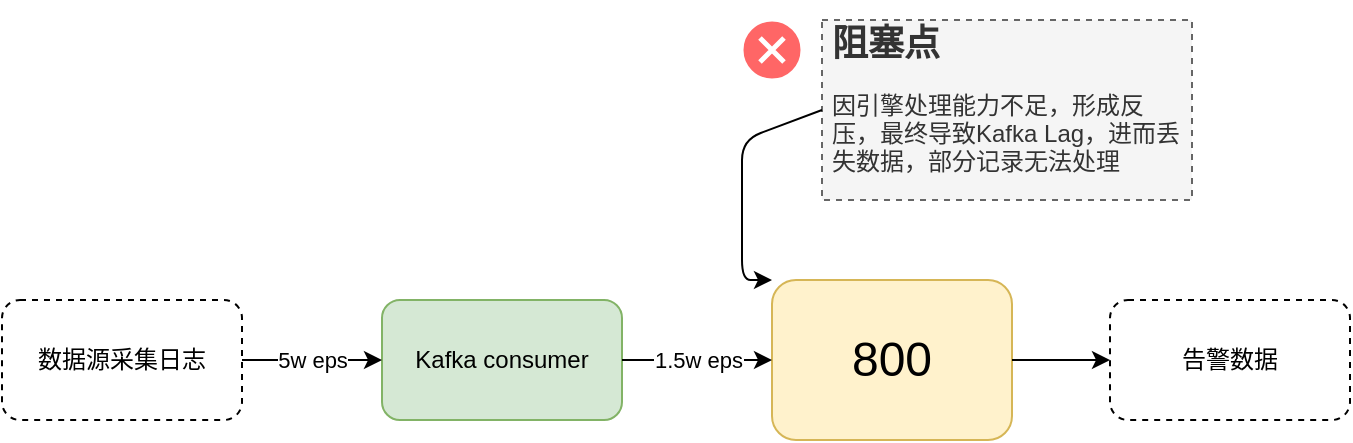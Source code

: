 <mxfile version="14.2.4" type="github">
  <diagram id="OhF-d4IrDkloM0CWmTXY" name="Page-1">
    <mxGraphModel dx="1674" dy="561" grid="1" gridSize="10" guides="1" tooltips="1" connect="1" arrows="1" fold="1" page="1" pageScale="1" pageWidth="827" pageHeight="1169" math="0" shadow="0">
      <root>
        <mxCell id="0" />
        <mxCell id="1" parent="0" />
        <mxCell id="eOvEeG8slfokaM3ithfl-1" value="Kafka consumer" style="rounded=1;whiteSpace=wrap;html=1;fillColor=#d5e8d4;strokeColor=#82b366;" vertex="1" parent="1">
          <mxGeometry x="50" y="190" width="120" height="60" as="geometry" />
        </mxCell>
        <mxCell id="eOvEeG8slfokaM3ithfl-2" value="&lt;font style=&quot;font-size: 24px&quot;&gt;800&lt;/font&gt;" style="rounded=1;whiteSpace=wrap;html=1;fillColor=#fff2cc;strokeColor=#d6b656;" vertex="1" parent="1">
          <mxGeometry x="245" y="180" width="120" height="80" as="geometry" />
        </mxCell>
        <mxCell id="eOvEeG8slfokaM3ithfl-3" value="1.5w eps" style="endArrow=classic;html=1;exitX=1;exitY=0.5;exitDx=0;exitDy=0;entryX=0;entryY=0.5;entryDx=0;entryDy=0;" edge="1" parent="1" source="eOvEeG8slfokaM3ithfl-1" target="eOvEeG8slfokaM3ithfl-2">
          <mxGeometry relative="1" as="geometry">
            <mxPoint x="130" y="250" as="sourcePoint" />
            <mxPoint x="290" y="250" as="targetPoint" />
            <Array as="points">
              <mxPoint x="200" y="220" />
            </Array>
          </mxGeometry>
        </mxCell>
        <mxCell id="eOvEeG8slfokaM3ithfl-13" value="数据源采集日志" style="rounded=1;whiteSpace=wrap;html=1;dashed=1;" vertex="1" parent="1">
          <mxGeometry x="-140" y="190" width="120" height="60" as="geometry" />
        </mxCell>
        <mxCell id="eOvEeG8slfokaM3ithfl-14" value="告警数据" style="rounded=1;whiteSpace=wrap;html=1;dashed=1;" vertex="1" parent="1">
          <mxGeometry x="414" y="190" width="120" height="60" as="geometry" />
        </mxCell>
        <mxCell id="eOvEeG8slfokaM3ithfl-17" value="" style="endArrow=classic;html=1;exitX=1;exitY=0.5;exitDx=0;exitDy=0;entryX=0;entryY=0.5;entryDx=0;entryDy=0;" edge="1" parent="1" source="eOvEeG8slfokaM3ithfl-2" target="eOvEeG8slfokaM3ithfl-14">
          <mxGeometry width="50" height="50" relative="1" as="geometry">
            <mxPoint x="190" y="260" as="sourcePoint" />
            <mxPoint x="240" y="210" as="targetPoint" />
          </mxGeometry>
        </mxCell>
        <mxCell id="eOvEeG8slfokaM3ithfl-18" value="&lt;h1 style=&quot;font-size: 18px&quot;&gt;&lt;font style=&quot;font-size: 18px&quot;&gt;阻塞点&lt;/font&gt;&lt;/h1&gt;&lt;p&gt;&lt;font style=&quot;font-size: 12px&quot;&gt;因引擎处理能力不足，形成反压，最终导致Kafka Lag，进而丢失数据，部分记录无法处理&lt;/font&gt;&lt;/p&gt;" style="text;html=1;strokeColor=#666666;fillColor=#f5f5f5;spacing=5;spacingTop=-20;whiteSpace=wrap;overflow=hidden;rounded=0;dashed=1;fontColor=#333333;" vertex="1" parent="1">
          <mxGeometry x="270" y="50" width="185" height="90" as="geometry" />
        </mxCell>
        <mxCell id="eOvEeG8slfokaM3ithfl-21" value="" style="endArrow=classic;html=1;exitX=0;exitY=0.5;exitDx=0;exitDy=0;entryX=0;entryY=0;entryDx=0;entryDy=0;" edge="1" parent="1" source="eOvEeG8slfokaM3ithfl-18" target="eOvEeG8slfokaM3ithfl-2">
          <mxGeometry width="50" height="50" relative="1" as="geometry">
            <mxPoint x="375" y="230" as="sourcePoint" />
            <mxPoint x="230" y="220" as="targetPoint" />
            <Array as="points">
              <mxPoint x="230" y="110" />
              <mxPoint x="230" y="180" />
            </Array>
          </mxGeometry>
        </mxCell>
        <mxCell id="eOvEeG8slfokaM3ithfl-23" value="5w eps" style="endArrow=classic;html=1;exitX=1;exitY=0.5;exitDx=0;exitDy=0;entryX=0;entryY=0.5;entryDx=0;entryDy=0;" edge="1" parent="1" source="eOvEeG8slfokaM3ithfl-13" target="eOvEeG8slfokaM3ithfl-1">
          <mxGeometry relative="1" as="geometry">
            <mxPoint x="190" y="240" as="sourcePoint" />
            <mxPoint x="265" y="240" as="targetPoint" />
            <Array as="points" />
          </mxGeometry>
        </mxCell>
        <mxCell id="eOvEeG8slfokaM3ithfl-25" value="" style="verticalLabelPosition=bottom;verticalAlign=top;html=1;shadow=0;dashed=0;strokeWidth=1;shape=mxgraph.ios.iDeleteApp;fillColor2=#FF6666;strokeColor=#ffffff;fillColor=#FF6666;" vertex="1" parent="1">
          <mxGeometry x="230" y="50" width="30" height="30" as="geometry" />
        </mxCell>
      </root>
    </mxGraphModel>
  </diagram>
</mxfile>
